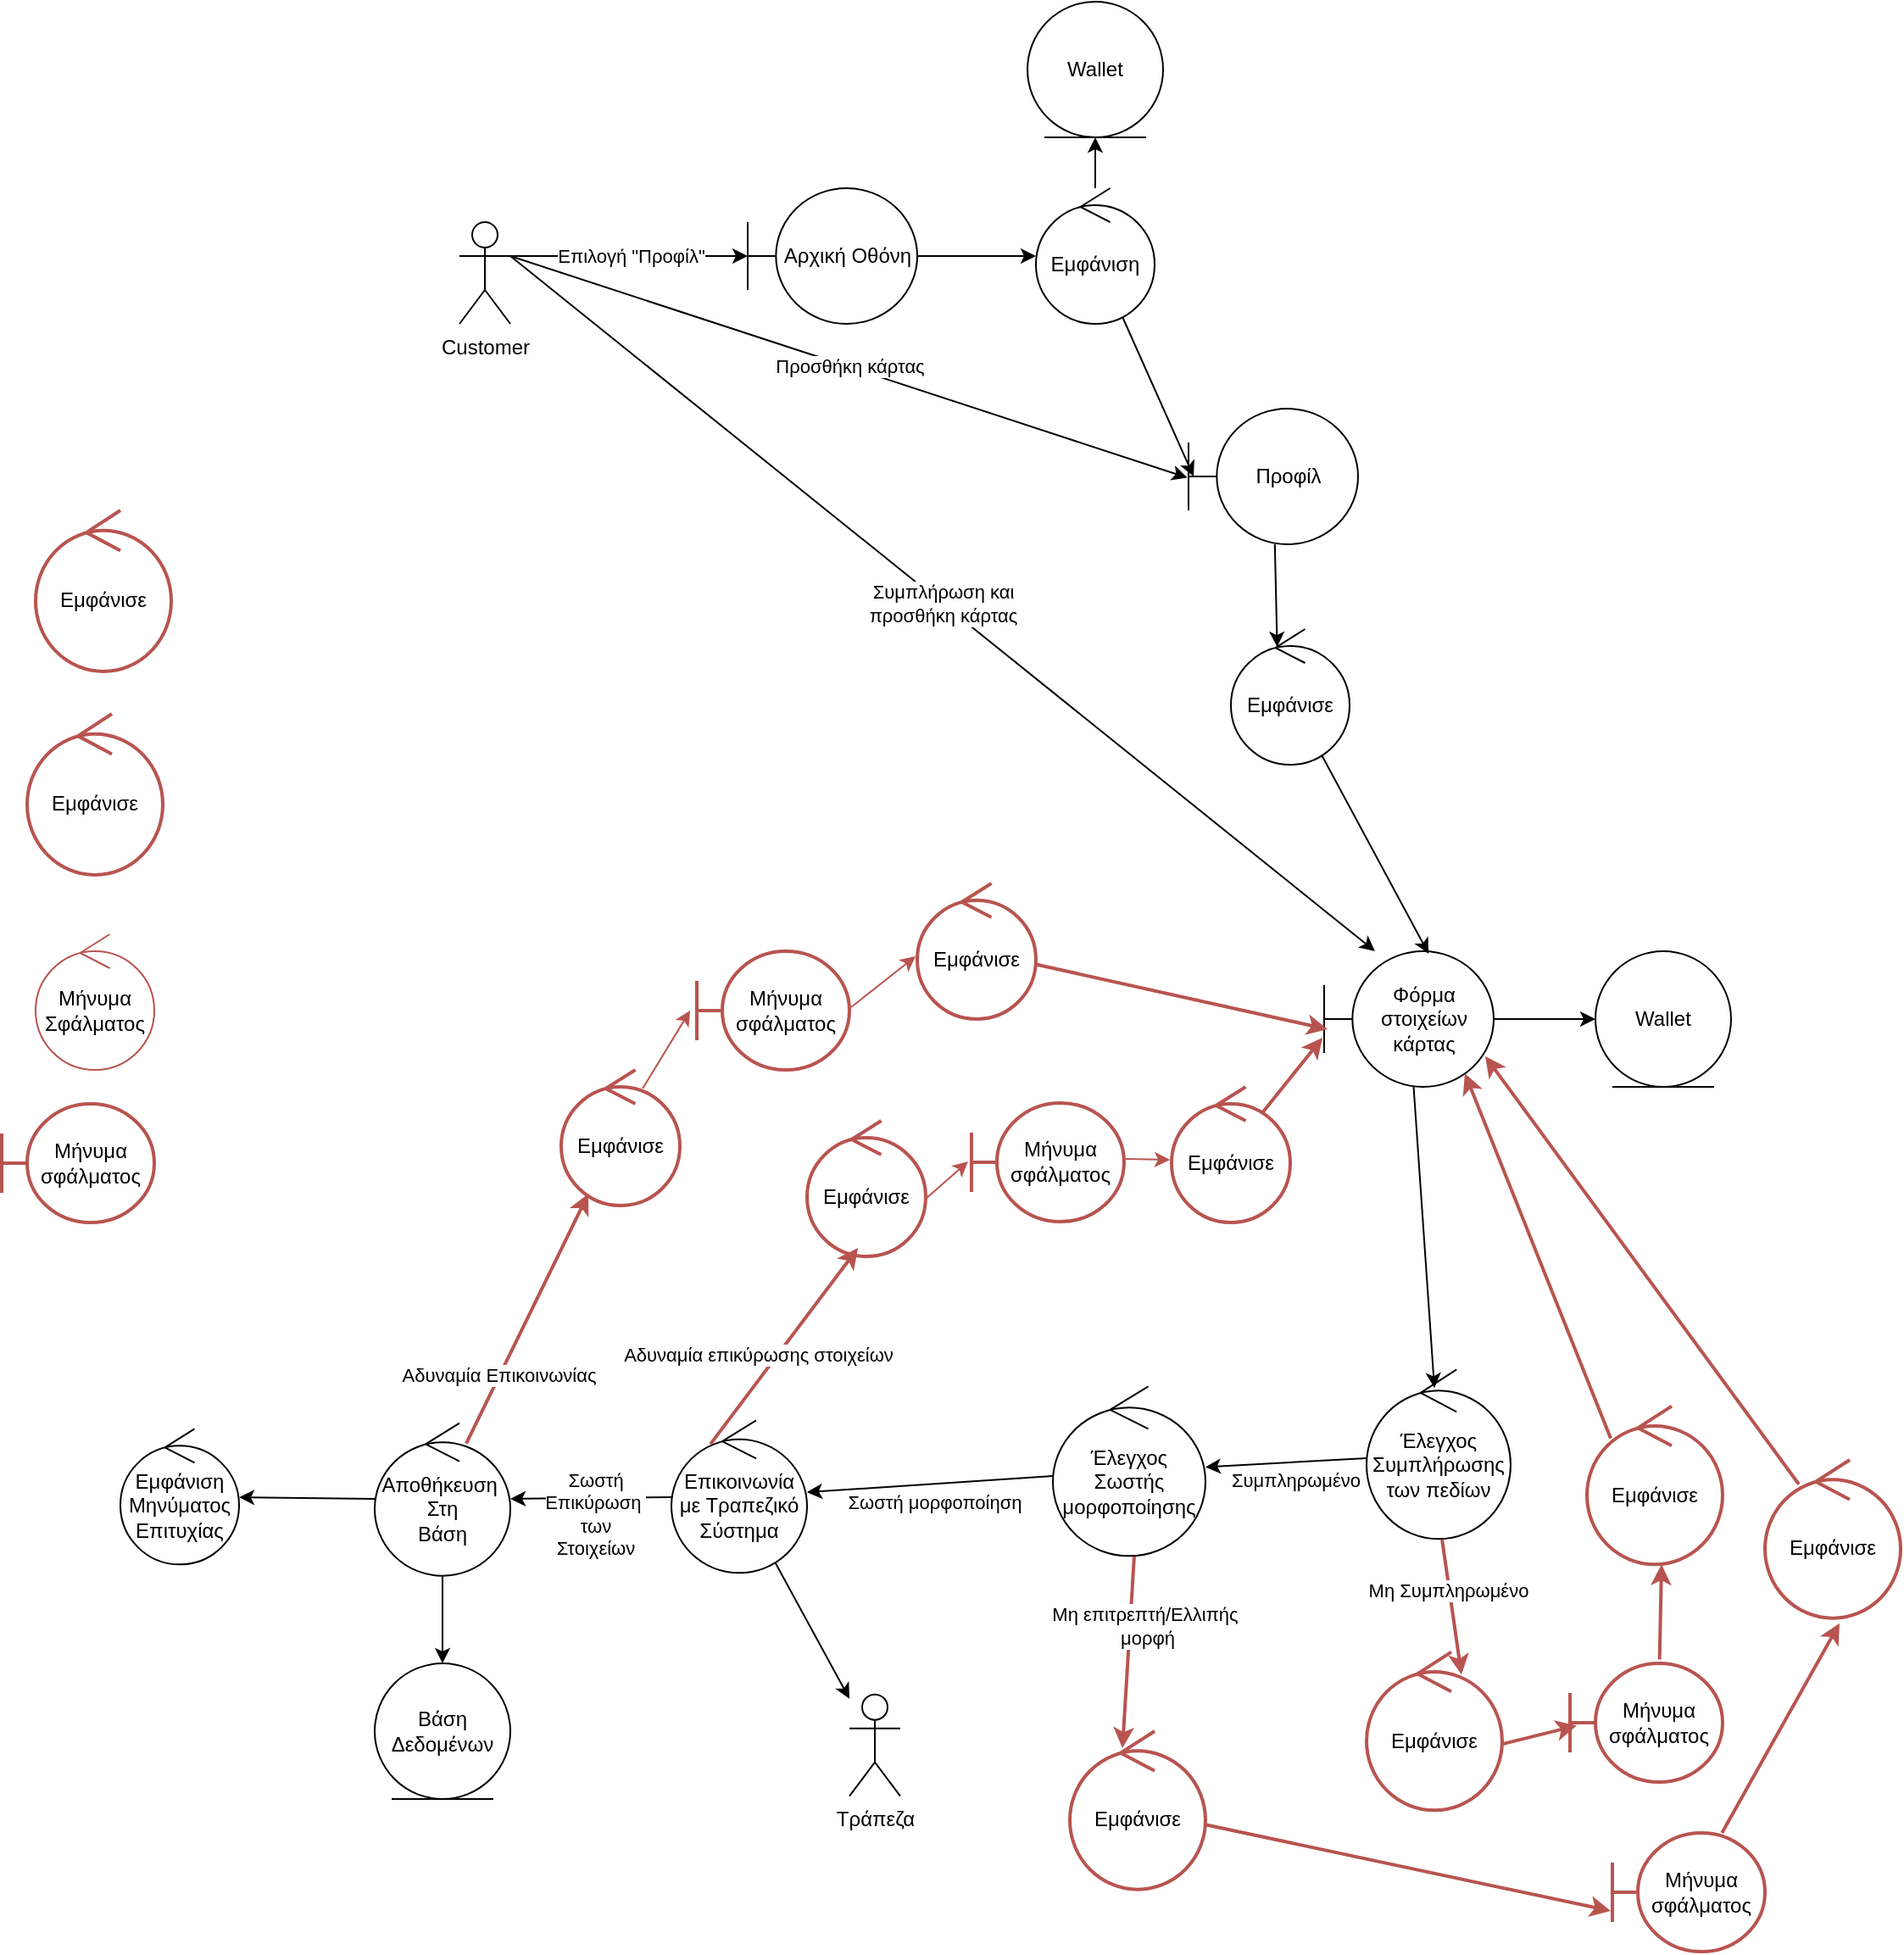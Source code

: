 <mxfile>
    <diagram id="vf1xtiBl3QLcEVPzXh17" name="Page-1">
        <mxGraphModel dx="2701" dy="825" grid="1" gridSize="10" guides="1" tooltips="1" connect="1" arrows="1" fold="1" page="1" pageScale="1" pageWidth="850" pageHeight="1100" math="0" shadow="0">
            <root>
                <mxCell id="0"/>
                <mxCell id="1" parent="0"/>
                <mxCell id="4" value="" style="edgeStyle=none;html=1;exitX=1;exitY=0.333;exitDx=0;exitDy=0;exitPerimeter=0;" parent="1" source="2" target="3" edge="1">
                    <mxGeometry relative="1" as="geometry"/>
                </mxCell>
                <mxCell id="9" value="Επιλογή &quot;Προφίλ&quot;" style="edgeLabel;html=1;align=center;verticalAlign=middle;resizable=0;points=[];" parent="4" vertex="1" connectable="0">
                    <mxGeometry x="-0.6" y="1" relative="1" as="geometry">
                        <mxPoint x="43" y="1" as="offset"/>
                    </mxGeometry>
                </mxCell>
                <mxCell id="57" value="Προσθήκη κάρτας" style="edgeStyle=none;html=1;exitX=1;exitY=0.333;exitDx=0;exitDy=0;exitPerimeter=0;entryX=-0.007;entryY=0.509;entryDx=0;entryDy=0;entryPerimeter=0;" parent="1" source="2" target="5" edge="1">
                    <mxGeometry relative="1" as="geometry"/>
                </mxCell>
                <mxCell id="60" value="Συμπλήρωση και&lt;br&gt;προσθήκη κάρτας" style="edgeStyle=none;html=1;exitX=1;exitY=0.333;exitDx=0;exitDy=0;exitPerimeter=0;" parent="1" source="2" edge="1">
                    <mxGeometry relative="1" as="geometry">
                        <mxPoint x="510" y="920" as="targetPoint"/>
                    </mxGeometry>
                </mxCell>
                <mxCell id="2" value="Customer" style="shape=umlActor;verticalLabelPosition=bottom;verticalAlign=top;html=1;" parent="1" vertex="1">
                    <mxGeometry x="-30" y="490" width="30" height="60" as="geometry"/>
                </mxCell>
                <mxCell id="7" style="edgeStyle=none;html=1;" parent="1" source="3" target="6" edge="1">
                    <mxGeometry relative="1" as="geometry"/>
                </mxCell>
                <mxCell id="3" value="Αρχική Οθόνη" style="shape=umlBoundary;whiteSpace=wrap;html=1;" parent="1" vertex="1">
                    <mxGeometry x="140" y="470" width="100" height="80" as="geometry"/>
                </mxCell>
                <mxCell id="61" style="edgeStyle=none;html=1;entryX=0.39;entryY=0.132;entryDx=0;entryDy=0;entryPerimeter=0;" parent="1" source="5" target="63" edge="1">
                    <mxGeometry relative="1" as="geometry">
                        <mxPoint x="500" y="810" as="targetPoint"/>
                    </mxGeometry>
                </mxCell>
                <mxCell id="5" value="Προφίλ" style="shape=umlBoundary;whiteSpace=wrap;html=1;" parent="1" vertex="1">
                    <mxGeometry x="400" y="600" width="100" height="80" as="geometry"/>
                </mxCell>
                <mxCell id="8" style="edgeStyle=none;html=1;entryX=0.03;entryY=0.5;entryDx=0;entryDy=0;entryPerimeter=0;" parent="1" source="6" target="5" edge="1">
                    <mxGeometry relative="1" as="geometry"/>
                </mxCell>
                <mxCell id="55" value="" style="edgeStyle=none;html=1;" parent="1" source="6" target="54" edge="1">
                    <mxGeometry relative="1" as="geometry"/>
                </mxCell>
                <mxCell id="6" value="Εμφάνιση" style="ellipse;shape=umlControl;whiteSpace=wrap;html=1;" parent="1" vertex="1">
                    <mxGeometry x="310" y="470" width="70" height="80" as="geometry"/>
                </mxCell>
                <mxCell id="21" style="edgeStyle=none;html=1;entryX=0;entryY=0.5;entryDx=0;entryDy=0;" parent="1" target="20" edge="1">
                    <mxGeometry relative="1" as="geometry">
                        <mxPoint x="565.0" y="960" as="sourcePoint"/>
                    </mxGeometry>
                </mxCell>
                <mxCell id="20" value="Wallet" style="ellipse;shape=umlEntity;whiteSpace=wrap;html=1;" parent="1" vertex="1">
                    <mxGeometry x="640" y="920" width="80" height="80" as="geometry"/>
                </mxCell>
                <mxCell id="27" style="edgeStyle=none;html=1;" parent="1" source="25" target="26" edge="1">
                    <mxGeometry relative="1" as="geometry"/>
                </mxCell>
                <mxCell id="99" value="Σωστή μορφοποίηση" style="edgeLabel;html=1;align=center;verticalAlign=middle;resizable=0;points=[];" vertex="1" connectable="0" parent="27">
                    <mxGeometry x="-0.6" relative="1" as="geometry">
                        <mxPoint x="-41" y="13" as="offset"/>
                    </mxGeometry>
                </mxCell>
                <mxCell id="25" value="Έλεγχος Σωστής μορφοποίησης" style="ellipse;shape=umlControl;whiteSpace=wrap;html=1;" parent="1" vertex="1">
                    <mxGeometry x="320" y="1176.67" width="90" height="100" as="geometry"/>
                </mxCell>
                <mxCell id="28" style="edgeStyle=none;html=1;" parent="1" source="26" edge="1" target="30">
                    <mxGeometry relative="1" as="geometry">
                        <mxPoint x="255" y="1306.67" as="targetPoint"/>
                    </mxGeometry>
                </mxCell>
                <mxCell id="34" style="edgeStyle=none;html=1;" parent="1" source="26" target="33" edge="1">
                    <mxGeometry relative="1" as="geometry"/>
                </mxCell>
                <mxCell id="73" value="Σωστή&lt;br&gt;Επικύρωση&amp;nbsp;&lt;br&gt;των&lt;br&gt;Στοιχείων" style="edgeLabel;html=1;align=center;verticalAlign=middle;resizable=0;points=[];" connectable="0" vertex="1" parent="34">
                    <mxGeometry x="-0.325" relative="1" as="geometry">
                        <mxPoint x="-13" y="9" as="offset"/>
                    </mxGeometry>
                </mxCell>
                <mxCell id="26" value="Επικοινωνία με Τραπεζικό Σύστημα" style="ellipse;shape=umlControl;whiteSpace=wrap;html=1;" parent="1" vertex="1">
                    <mxGeometry x="95" y="1196.67" width="80" height="90" as="geometry"/>
                </mxCell>
                <mxCell id="30" value="Τράπεζα" style="shape=umlActor;verticalLabelPosition=bottom;verticalAlign=top;html=1;" parent="1" vertex="1">
                    <mxGeometry x="200" y="1358.34" width="30" height="60" as="geometry"/>
                </mxCell>
                <mxCell id="36" style="edgeStyle=none;html=1;" parent="1" source="33" target="35" edge="1">
                    <mxGeometry relative="1" as="geometry"/>
                </mxCell>
                <mxCell id="38" value="" style="edgeStyle=none;html=1;" parent="1" source="33" target="37" edge="1">
                    <mxGeometry relative="1" as="geometry"/>
                </mxCell>
                <mxCell id="50" style="edgeStyle=none;html=1;entryX=0.229;entryY=0.913;entryDx=0;entryDy=0;entryPerimeter=0;strokeColor=#B85450;strokeWidth=2;exitX=0.675;exitY=0.133;exitDx=0;exitDy=0;exitPerimeter=0;" parent="1" source="33" target="83" edge="1">
                    <mxGeometry relative="1" as="geometry"/>
                </mxCell>
                <mxCell id="51" value="Αδυναμία Επικοινωνίας" style="edgeLabel;html=1;align=center;verticalAlign=middle;resizable=0;points=[];" parent="50" vertex="1" connectable="0">
                    <mxGeometry x="-0.458" y="1" relative="1" as="geometry">
                        <mxPoint as="offset"/>
                    </mxGeometry>
                </mxCell>
                <mxCell id="33" value="Αποθήκευση&amp;nbsp;&lt;br&gt;Στη&lt;br&gt;Βάση" style="ellipse;shape=umlControl;whiteSpace=wrap;html=1;" parent="1" vertex="1">
                    <mxGeometry x="-80" y="1198.34" width="80" height="90" as="geometry"/>
                </mxCell>
                <mxCell id="35" value="Βάση Δεδομένων" style="ellipse;shape=umlEntity;whiteSpace=wrap;html=1;" parent="1" vertex="1">
                    <mxGeometry x="-80" y="1340" width="80" height="80" as="geometry"/>
                </mxCell>
                <mxCell id="37" value="Εμφάνιση Μηνύματος Επιτυχίας" style="ellipse;shape=umlControl;whiteSpace=wrap;html=1;" parent="1" vertex="1">
                    <mxGeometry x="-230" y="1201.67" width="70" height="80" as="geometry"/>
                </mxCell>
                <mxCell id="47" value="Μήνυμα Σφάλματος" style="ellipse;shape=umlControl;whiteSpace=wrap;html=1;strokeColor=#B85450;" parent="1" vertex="1">
                    <mxGeometry x="-280" y="910" width="70" height="80" as="geometry"/>
                </mxCell>
                <mxCell id="87" style="edgeStyle=none;html=1;exitX=1.011;exitY=0.471;exitDx=0;exitDy=0;exitPerimeter=0;strokeColor=#B85450;entryX=-0.014;entryY=0.538;entryDx=0;entryDy=0;entryPerimeter=0;" edge="1" parent="1" source="96" target="102">
                    <mxGeometry relative="1" as="geometry">
                        <mxPoint x="260" y="960" as="sourcePoint"/>
                        <mxPoint x="340" y="960" as="targetPoint"/>
                    </mxGeometry>
                </mxCell>
                <mxCell id="54" value="Wallet" style="ellipse;shape=umlEntity;whiteSpace=wrap;html=1;" parent="1" vertex="1">
                    <mxGeometry x="305" y="360" width="80" height="80" as="geometry"/>
                </mxCell>
                <mxCell id="62" style="edgeStyle=none;html=1;entryX=0.471;entryY=0.11;entryDx=0;entryDy=0;entryPerimeter=0;" parent="1" source="59" target="67" edge="1">
                    <mxGeometry relative="1" as="geometry">
                        <mxPoint x="550" y="1030" as="targetPoint"/>
                    </mxGeometry>
                </mxCell>
                <mxCell id="59" value="Φόρμα&lt;br&gt;στοιχείων κάρτας" style="shape=umlBoundary;whiteSpace=wrap;html=1;" parent="1" vertex="1">
                    <mxGeometry x="480" y="920" width="100" height="80" as="geometry"/>
                </mxCell>
                <mxCell id="64" style="edgeStyle=none;html=1;entryX=0.616;entryY=0.018;entryDx=0;entryDy=0;entryPerimeter=0;" parent="1" source="63" target="59" edge="1">
                    <mxGeometry relative="1" as="geometry"/>
                </mxCell>
                <mxCell id="63" value="Εμφάνισε" style="ellipse;shape=umlControl;whiteSpace=wrap;html=1;" parent="1" vertex="1">
                    <mxGeometry x="425" y="730" width="70" height="80" as="geometry"/>
                </mxCell>
                <mxCell id="65" value="Μήνυμα σφάλματος" style="shape=umlBoundary;whiteSpace=wrap;html=1;fillColor=none;strokeColor=#b85450;strokeWidth=2;" parent="1" vertex="1">
                    <mxGeometry x="625" y="1340.0" width="90" height="70" as="geometry"/>
                </mxCell>
                <mxCell id="68" value="" style="edgeStyle=none;html=1;" edge="1" parent="1" source="67" target="25">
                    <mxGeometry relative="1" as="geometry"/>
                </mxCell>
                <mxCell id="93" value="Συμπληρωμένο" style="edgeLabel;html=1;align=center;verticalAlign=middle;resizable=0;points=[];rotation=0;" vertex="1" connectable="0" parent="68">
                    <mxGeometry x="-0.455" y="-2" relative="1" as="geometry">
                        <mxPoint x="-16" y="13" as="offset"/>
                    </mxGeometry>
                </mxCell>
                <mxCell id="67" value="Έλεγχος Συμπλήρωσης των πεδίων" style="ellipse;shape=umlControl;whiteSpace=wrap;html=1;" vertex="1" parent="1">
                    <mxGeometry x="505" y="1166.67" width="85" height="100" as="geometry"/>
                </mxCell>
                <mxCell id="69" style="edgeStyle=none;html=1;strokeWidth=2;fontSize=12;fillColor=none;strokeColor=#b85450;exitX=0.524;exitY=1.002;exitDx=0;exitDy=0;exitPerimeter=0;entryX=0.7;entryY=0.143;entryDx=0;entryDy=0;entryPerimeter=0;" edge="1" parent="1" source="67" target="110">
                    <mxGeometry relative="1" as="geometry">
                        <mxPoint x="580.005" y="1286.67" as="sourcePoint"/>
                        <mxPoint x="548.66" y="1354.947" as="targetPoint"/>
                        <Array as="points"/>
                    </mxGeometry>
                </mxCell>
                <mxCell id="72" value="Μη Συμπληρωμένο" style="edgeLabel;html=1;align=center;verticalAlign=middle;resizable=0;points=[];rotation=0;" connectable="0" vertex="1" parent="69">
                    <mxGeometry x="-0.554" y="-1" relative="1" as="geometry">
                        <mxPoint x="2" y="12" as="offset"/>
                    </mxGeometry>
                </mxCell>
                <mxCell id="70" style="edgeStyle=none;html=1;strokeWidth=2;fontSize=12;fillColor=none;strokeColor=#b85450;exitX=1;exitY=0.582;exitDx=0;exitDy=0;exitPerimeter=0;entryX=0.044;entryY=0.524;entryDx=0;entryDy=0;entryPerimeter=0;" edge="1" parent="1" source="110" target="65">
                    <mxGeometry relative="1" as="geometry">
                        <mxPoint x="590.34" y="1400.958" as="sourcePoint"/>
                        <mxPoint x="660" y="1394" as="targetPoint"/>
                        <Array as="points"/>
                    </mxGeometry>
                </mxCell>
                <mxCell id="75" value="Εμφάνισε" style="ellipse;shape=umlControl;whiteSpace=wrap;html=1;fillColor=none;strokeColor=#b85450;strokeWidth=2;" vertex="1" parent="1">
                    <mxGeometry x="635" y="1188.34" width="80" height="93.33" as="geometry"/>
                </mxCell>
                <mxCell id="76" style="edgeStyle=none;html=1;strokeWidth=2;fontSize=12;fillColor=none;strokeColor=#b85450;exitX=0.587;exitY=-0.033;exitDx=0;exitDy=0;exitPerimeter=0;entryX=0.55;entryY=1;entryDx=0;entryDy=0;entryPerimeter=0;" edge="1" parent="1" source="65" target="75">
                    <mxGeometry relative="1" as="geometry">
                        <mxPoint x="688.38" y="1330.03" as="sourcePoint"/>
                        <mxPoint x="710" y="1290" as="targetPoint"/>
                        <Array as="points"/>
                    </mxGeometry>
                </mxCell>
                <mxCell id="77" style="edgeStyle=none;html=1;strokeWidth=2;fontSize=12;fillColor=none;strokeColor=#b85450;entryX=0.83;entryY=0.9;entryDx=0;entryDy=0;entryPerimeter=0;exitX=0.175;exitY=0.203;exitDx=0;exitDy=0;exitPerimeter=0;" edge="1" parent="1" source="75" target="59">
                    <mxGeometry relative="1" as="geometry">
                        <mxPoint x="610.0" y="1310.03" as="sourcePoint"/>
                        <mxPoint x="681.62" y="1306.67" as="targetPoint"/>
                        <Array as="points"/>
                    </mxGeometry>
                </mxCell>
                <mxCell id="78" value="Εμφάνισε" style="ellipse;shape=umlControl;whiteSpace=wrap;html=1;fillColor=none;strokeColor=#b85450;strokeWidth=2;" vertex="1" parent="1">
                    <mxGeometry x="-285" y="780" width="80" height="95" as="geometry"/>
                </mxCell>
                <mxCell id="80" value="Μήνυμα σφάλματος" style="shape=umlBoundary;whiteSpace=wrap;html=1;fillColor=none;strokeColor=#b85450;strokeWidth=2;" vertex="1" parent="1">
                    <mxGeometry x="-300" y="1010" width="90" height="70" as="geometry"/>
                </mxCell>
                <mxCell id="82" value="Εμφάνισε" style="ellipse;shape=umlControl;whiteSpace=wrap;html=1;fillColor=none;strokeColor=#b85450;strokeWidth=2;" vertex="1" parent="1">
                    <mxGeometry x="-280" y="660" width="80" height="95" as="geometry"/>
                </mxCell>
                <mxCell id="88" style="edgeStyle=none;html=1;entryX=-0.044;entryY=0.5;entryDx=0;entryDy=0;entryPerimeter=0;strokeColor=#B85450;exitX=0.686;exitY=0.138;exitDx=0;exitDy=0;exitPerimeter=0;" edge="1" parent="1" source="83" target="96">
                    <mxGeometry relative="1" as="geometry">
                        <mxPoint x="80" y="990" as="sourcePoint"/>
                        <mxPoint x="172.934" y="976.033" as="targetPoint"/>
                    </mxGeometry>
                </mxCell>
                <mxCell id="83" value="Εμφάνισε" style="ellipse;shape=umlControl;whiteSpace=wrap;html=1;fillColor=none;strokeColor=#b85450;strokeWidth=2;" vertex="1" parent="1">
                    <mxGeometry x="30" y="990" width="70" height="80" as="geometry"/>
                </mxCell>
                <mxCell id="89" style="edgeStyle=none;html=1;strokeWidth=2;fontSize=12;fillColor=none;strokeColor=#b85450;exitX=0.533;exitY=1.003;exitDx=0;exitDy=0;exitPerimeter=0;entryX=0.388;entryY=0.107;entryDx=0;entryDy=0;entryPerimeter=0;" edge="1" parent="1" source="25" target="111">
                    <mxGeometry relative="1" as="geometry">
                        <mxPoint x="330" y="1110" as="sourcePoint"/>
                        <mxPoint x="350" y="1390" as="targetPoint"/>
                        <Array as="points"/>
                    </mxGeometry>
                </mxCell>
                <mxCell id="90" value="Μη επιτρεπτή/Ελλιπής&lt;br&gt;&amp;nbsp;μορφή" style="edgeLabel;html=1;align=center;verticalAlign=middle;resizable=0;points=[];rotation=0;" connectable="0" vertex="1" parent="89">
                    <mxGeometry x="-0.554" y="-1" relative="1" as="geometry">
                        <mxPoint x="8" y="16" as="offset"/>
                    </mxGeometry>
                </mxCell>
                <mxCell id="94" style="edgeStyle=none;html=1;strokeWidth=2;fontSize=12;fillColor=none;strokeColor=#b85450;exitX=0.288;exitY=0.156;exitDx=0;exitDy=0;exitPerimeter=0;entryX=0.429;entryY=0.938;entryDx=0;entryDy=0;entryPerimeter=0;" edge="1" parent="1" source="26" target="101">
                    <mxGeometry relative="1" as="geometry">
                        <mxPoint x="204.42" y="1196.67" as="sourcePoint"/>
                        <mxPoint x="170" y="1080" as="targetPoint"/>
                        <Array as="points"/>
                    </mxGeometry>
                </mxCell>
                <mxCell id="95" value="Αδυναμία επικύρωσης στοιχείων" style="edgeLabel;html=1;align=center;verticalAlign=middle;resizable=0;points=[];" vertex="1" connectable="0" parent="94">
                    <mxGeometry x="-0.191" y="-4" relative="1" as="geometry">
                        <mxPoint x="-11" y="-9" as="offset"/>
                    </mxGeometry>
                </mxCell>
                <mxCell id="96" value="Μήνυμα σφάλματος" style="shape=umlBoundary;whiteSpace=wrap;html=1;fillColor=none;strokeColor=#b85450;strokeWidth=2;" vertex="1" parent="1">
                    <mxGeometry x="110" y="920" width="90" height="70" as="geometry"/>
                </mxCell>
                <mxCell id="101" value="Εμφάνισε" style="ellipse;shape=umlControl;whiteSpace=wrap;html=1;fillColor=none;strokeColor=#b85450;strokeWidth=2;" vertex="1" parent="1">
                    <mxGeometry x="175" y="1020" width="70" height="80" as="geometry"/>
                </mxCell>
                <mxCell id="103" style="edgeStyle=none;html=1;entryX=0.02;entryY=0.575;entryDx=0;entryDy=0;entryPerimeter=0;strokeColor=#B85450;strokeWidth=2;" edge="1" parent="1" source="102" target="59">
                    <mxGeometry relative="1" as="geometry"/>
                </mxCell>
                <mxCell id="102" value="Εμφάνισε" style="ellipse;shape=umlControl;whiteSpace=wrap;html=1;fillColor=none;strokeColor=#b85450;strokeWidth=2;" vertex="1" parent="1">
                    <mxGeometry x="240" y="880" width="70" height="80" as="geometry"/>
                </mxCell>
                <mxCell id="104" style="edgeStyle=none;html=1;exitX=1.011;exitY=0.471;exitDx=0;exitDy=0;exitPerimeter=0;strokeColor=#B85450;entryX=-0.014;entryY=0.538;entryDx=0;entryDy=0;entryPerimeter=0;" edge="1" parent="1" source="106" target="107">
                    <mxGeometry relative="1" as="geometry">
                        <mxPoint x="421.98" y="1049.48" as="sourcePoint"/>
                        <mxPoint x="501.98" y="1049.48" as="targetPoint"/>
                    </mxGeometry>
                </mxCell>
                <mxCell id="105" style="edgeStyle=none;html=1;strokeColor=#B85450;exitX=1;exitY=0.575;exitDx=0;exitDy=0;exitPerimeter=0;" edge="1" parent="1" source="101">
                    <mxGeometry relative="1" as="geometry">
                        <mxPoint x="240.0" y="1090.52" as="sourcePoint"/>
                        <mxPoint x="270" y="1044" as="targetPoint"/>
                    </mxGeometry>
                </mxCell>
                <mxCell id="106" value="Μήνυμα σφάλματος" style="shape=umlBoundary;whiteSpace=wrap;html=1;fillColor=none;strokeColor=#b85450;strokeWidth=2;" vertex="1" parent="1">
                    <mxGeometry x="271.98" y="1009.48" width="90" height="70" as="geometry"/>
                </mxCell>
                <mxCell id="108" style="edgeStyle=none;html=1;entryX=-0.01;entryY=0.638;entryDx=0;entryDy=0;entryPerimeter=0;strokeColor=#B85450;strokeWidth=2;exitX=0.757;exitY=0.2;exitDx=0;exitDy=0;exitPerimeter=0;" edge="1" parent="1" source="107" target="59">
                    <mxGeometry relative="1" as="geometry"/>
                </mxCell>
                <mxCell id="107" value="Εμφάνισε" style="ellipse;shape=umlControl;whiteSpace=wrap;html=1;fillColor=none;strokeColor=#b85450;strokeWidth=2;" vertex="1" parent="1">
                    <mxGeometry x="390" y="1000" width="70" height="80" as="geometry"/>
                </mxCell>
                <mxCell id="110" value="Εμφάνισε" style="ellipse;shape=umlControl;whiteSpace=wrap;html=1;fillColor=none;strokeColor=#b85450;strokeWidth=2;" vertex="1" parent="1">
                    <mxGeometry x="505" y="1333.33" width="80" height="93.33" as="geometry"/>
                </mxCell>
                <mxCell id="113" style="edgeStyle=none;html=1;entryX=-0.011;entryY=0.657;entryDx=0;entryDy=0;entryPerimeter=0;strokeColor=#B85450;strokeWidth=2;" edge="1" parent="1" source="111" target="112">
                    <mxGeometry relative="1" as="geometry"/>
                </mxCell>
                <mxCell id="111" value="Εμφάνισε" style="ellipse;shape=umlControl;whiteSpace=wrap;html=1;fillColor=none;strokeColor=#b85450;strokeWidth=2;" vertex="1" parent="1">
                    <mxGeometry x="330" y="1380" width="80" height="93.33" as="geometry"/>
                </mxCell>
                <mxCell id="115" style="edgeStyle=none;html=1;entryX=0.55;entryY=1.032;entryDx=0;entryDy=0;entryPerimeter=0;strokeColor=#B85450;strokeWidth=2;" edge="1" parent="1" source="112" target="114">
                    <mxGeometry relative="1" as="geometry"/>
                </mxCell>
                <mxCell id="112" value="Μήνυμα σφάλματος" style="shape=umlBoundary;whiteSpace=wrap;html=1;fillColor=none;strokeColor=#b85450;strokeWidth=2;" vertex="1" parent="1">
                    <mxGeometry x="650" y="1440.0" width="90" height="70" as="geometry"/>
                </mxCell>
                <mxCell id="116" style="edgeStyle=none;html=1;entryX=0.95;entryY=0.775;entryDx=0;entryDy=0;entryPerimeter=0;strokeColor=#B85450;strokeWidth=2;exitX=0.25;exitY=0.154;exitDx=0;exitDy=0;exitPerimeter=0;" edge="1" parent="1" source="114" target="59">
                    <mxGeometry relative="1" as="geometry"/>
                </mxCell>
                <mxCell id="114" value="Εμφάνισε" style="ellipse;shape=umlControl;whiteSpace=wrap;html=1;fillColor=none;strokeColor=#b85450;strokeWidth=2;" vertex="1" parent="1">
                    <mxGeometry x="740" y="1220" width="80" height="93.33" as="geometry"/>
                </mxCell>
            </root>
        </mxGraphModel>
    </diagram>
</mxfile>